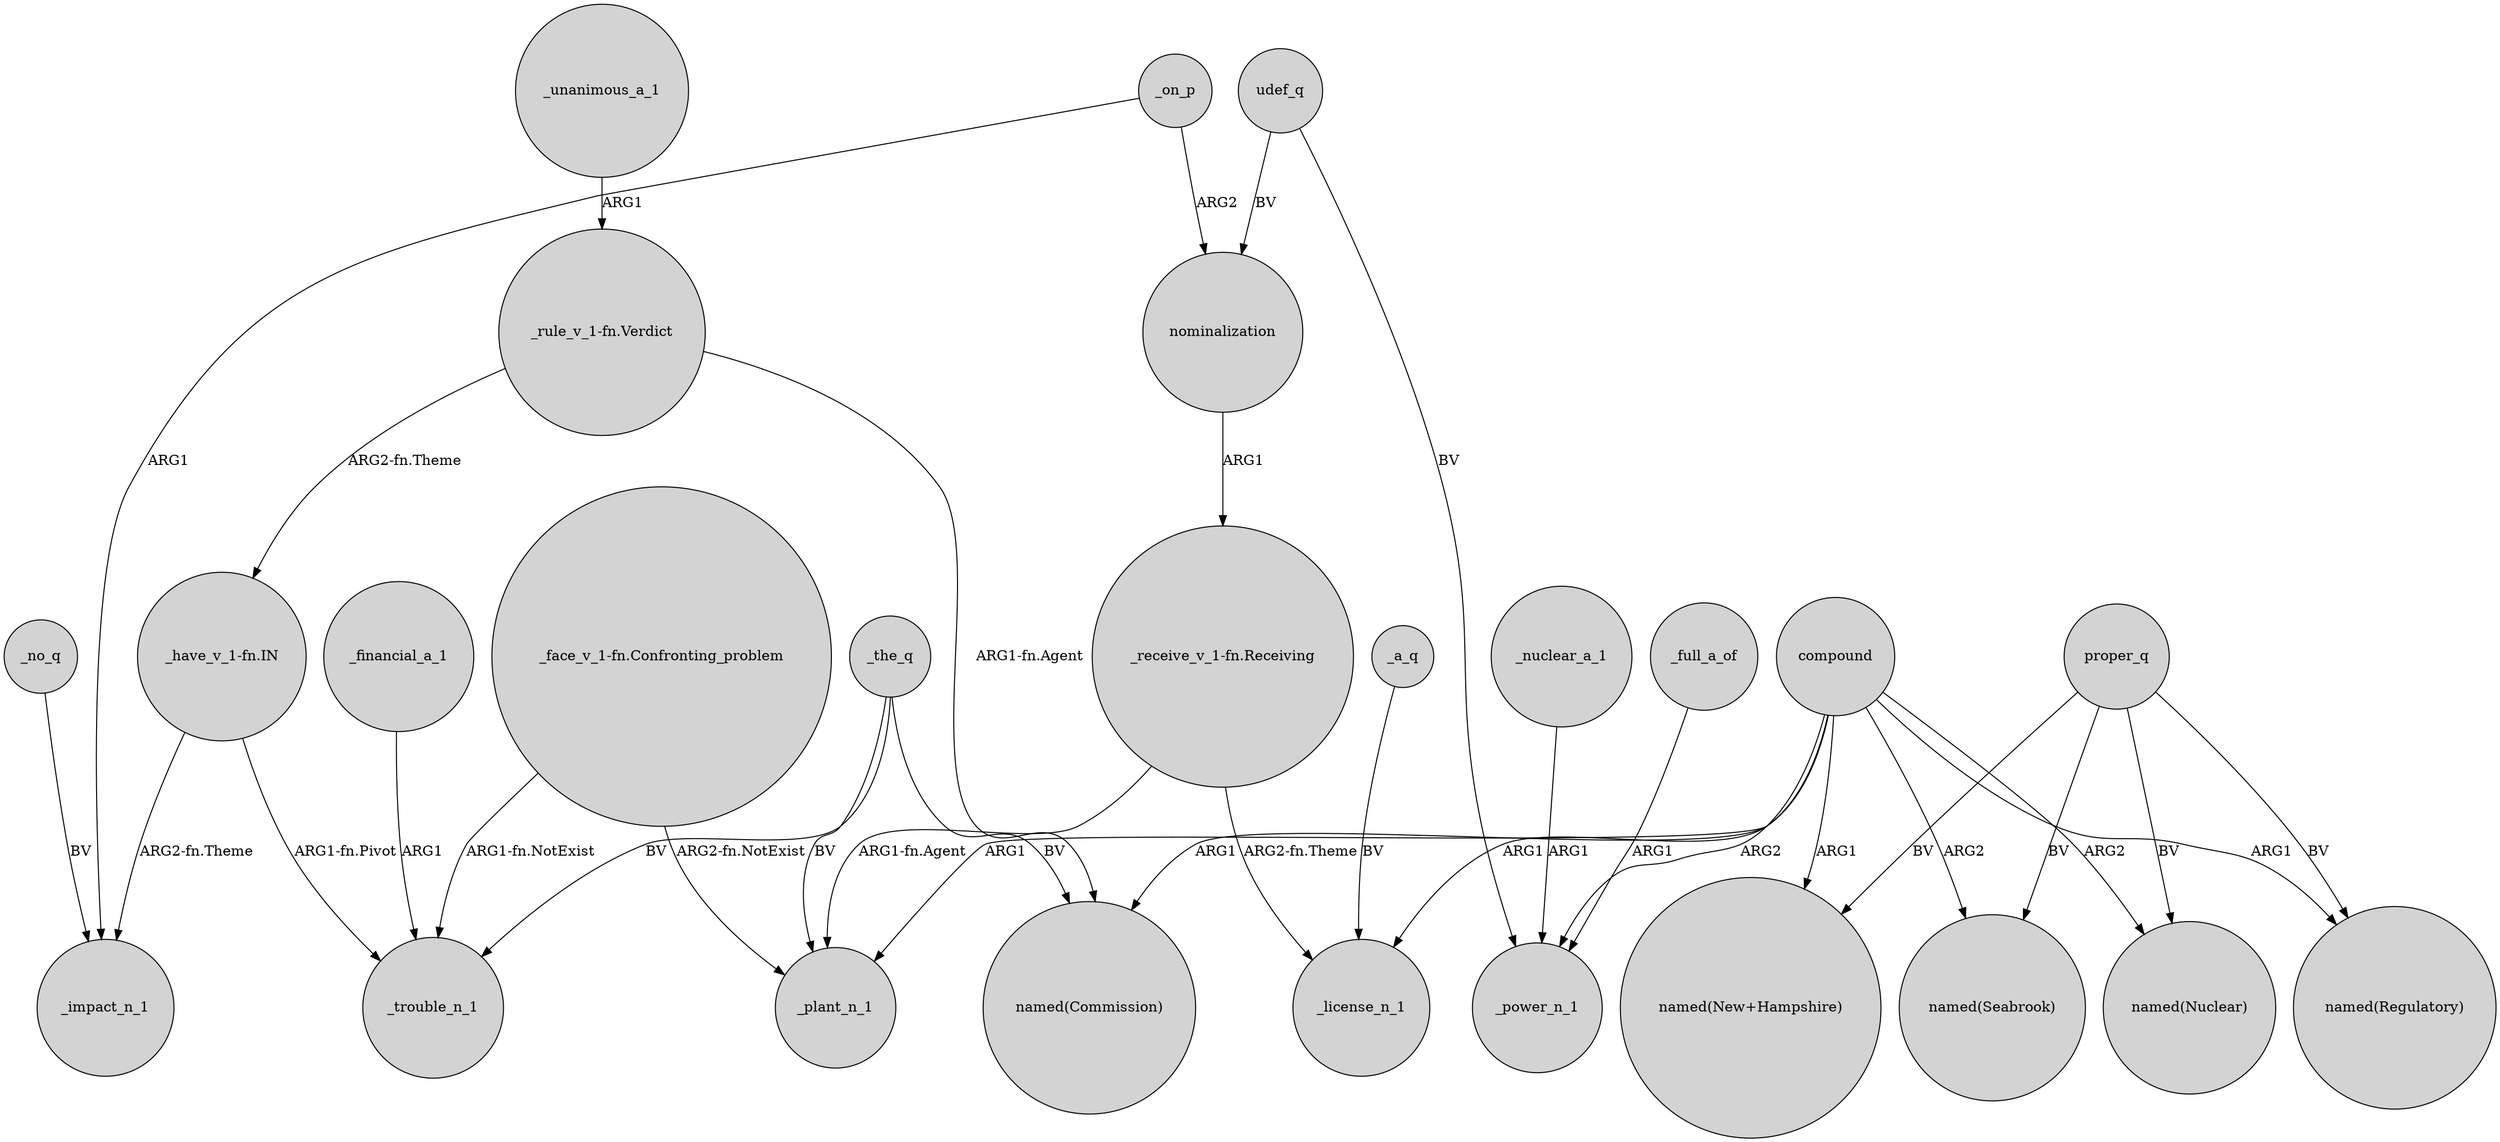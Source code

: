 digraph {
	node [shape=circle style=filled]
	"_face_v_1-fn.Confronting_problem" -> _plant_n_1 [label="ARG2-fn.NotExist"]
	compound -> "named(Commission)" [label=ARG1]
	_a_q -> _license_n_1 [label=BV]
	_the_q -> _plant_n_1 [label=BV]
	_on_p -> nominalization [label=ARG2]
	_no_q -> _impact_n_1 [label=BV]
	"_have_v_1-fn.IN" -> _trouble_n_1 [label="ARG1-fn.Pivot"]
	"_receive_v_1-fn.Receiving" -> _license_n_1 [label="ARG2-fn.Theme"]
	compound -> _plant_n_1 [label=ARG1]
	"_receive_v_1-fn.Receiving" -> _plant_n_1 [label="ARG1-fn.Agent"]
	proper_q -> "named(Seabrook)" [label=BV]
	compound -> "named(New+Hampshire)" [label=ARG1]
	nominalization -> "_receive_v_1-fn.Receiving" [label=ARG1]
	_nuclear_a_1 -> _power_n_1 [label=ARG1]
	proper_q -> "named(New+Hampshire)" [label=BV]
	compound -> "named(Nuclear)" [label=ARG2]
	compound -> _power_n_1 [label=ARG2]
	proper_q -> "named(Nuclear)" [label=BV]
	"_rule_v_1-fn.Verdict" -> "_have_v_1-fn.IN" [label="ARG2-fn.Theme"]
	"_rule_v_1-fn.Verdict" -> "named(Commission)" [label="ARG1-fn.Agent"]
	_financial_a_1 -> _trouble_n_1 [label=ARG1]
	udef_q -> nominalization [label=BV]
	_on_p -> _impact_n_1 [label=ARG1]
	compound -> _license_n_1 [label=ARG1]
	"_face_v_1-fn.Confronting_problem" -> _trouble_n_1 [label="ARG1-fn.NotExist"]
	proper_q -> "named(Regulatory)" [label=BV]
	compound -> "named(Seabrook)" [label=ARG2]
	compound -> "named(Regulatory)" [label=ARG1]
	_full_a_of -> _power_n_1 [label=ARG1]
	_the_q -> _trouble_n_1 [label=BV]
	udef_q -> _power_n_1 [label=BV]
	"_have_v_1-fn.IN" -> _impact_n_1 [label="ARG2-fn.Theme"]
	_the_q -> "named(Commission)" [label=BV]
	_unanimous_a_1 -> "_rule_v_1-fn.Verdict" [label=ARG1]
}
